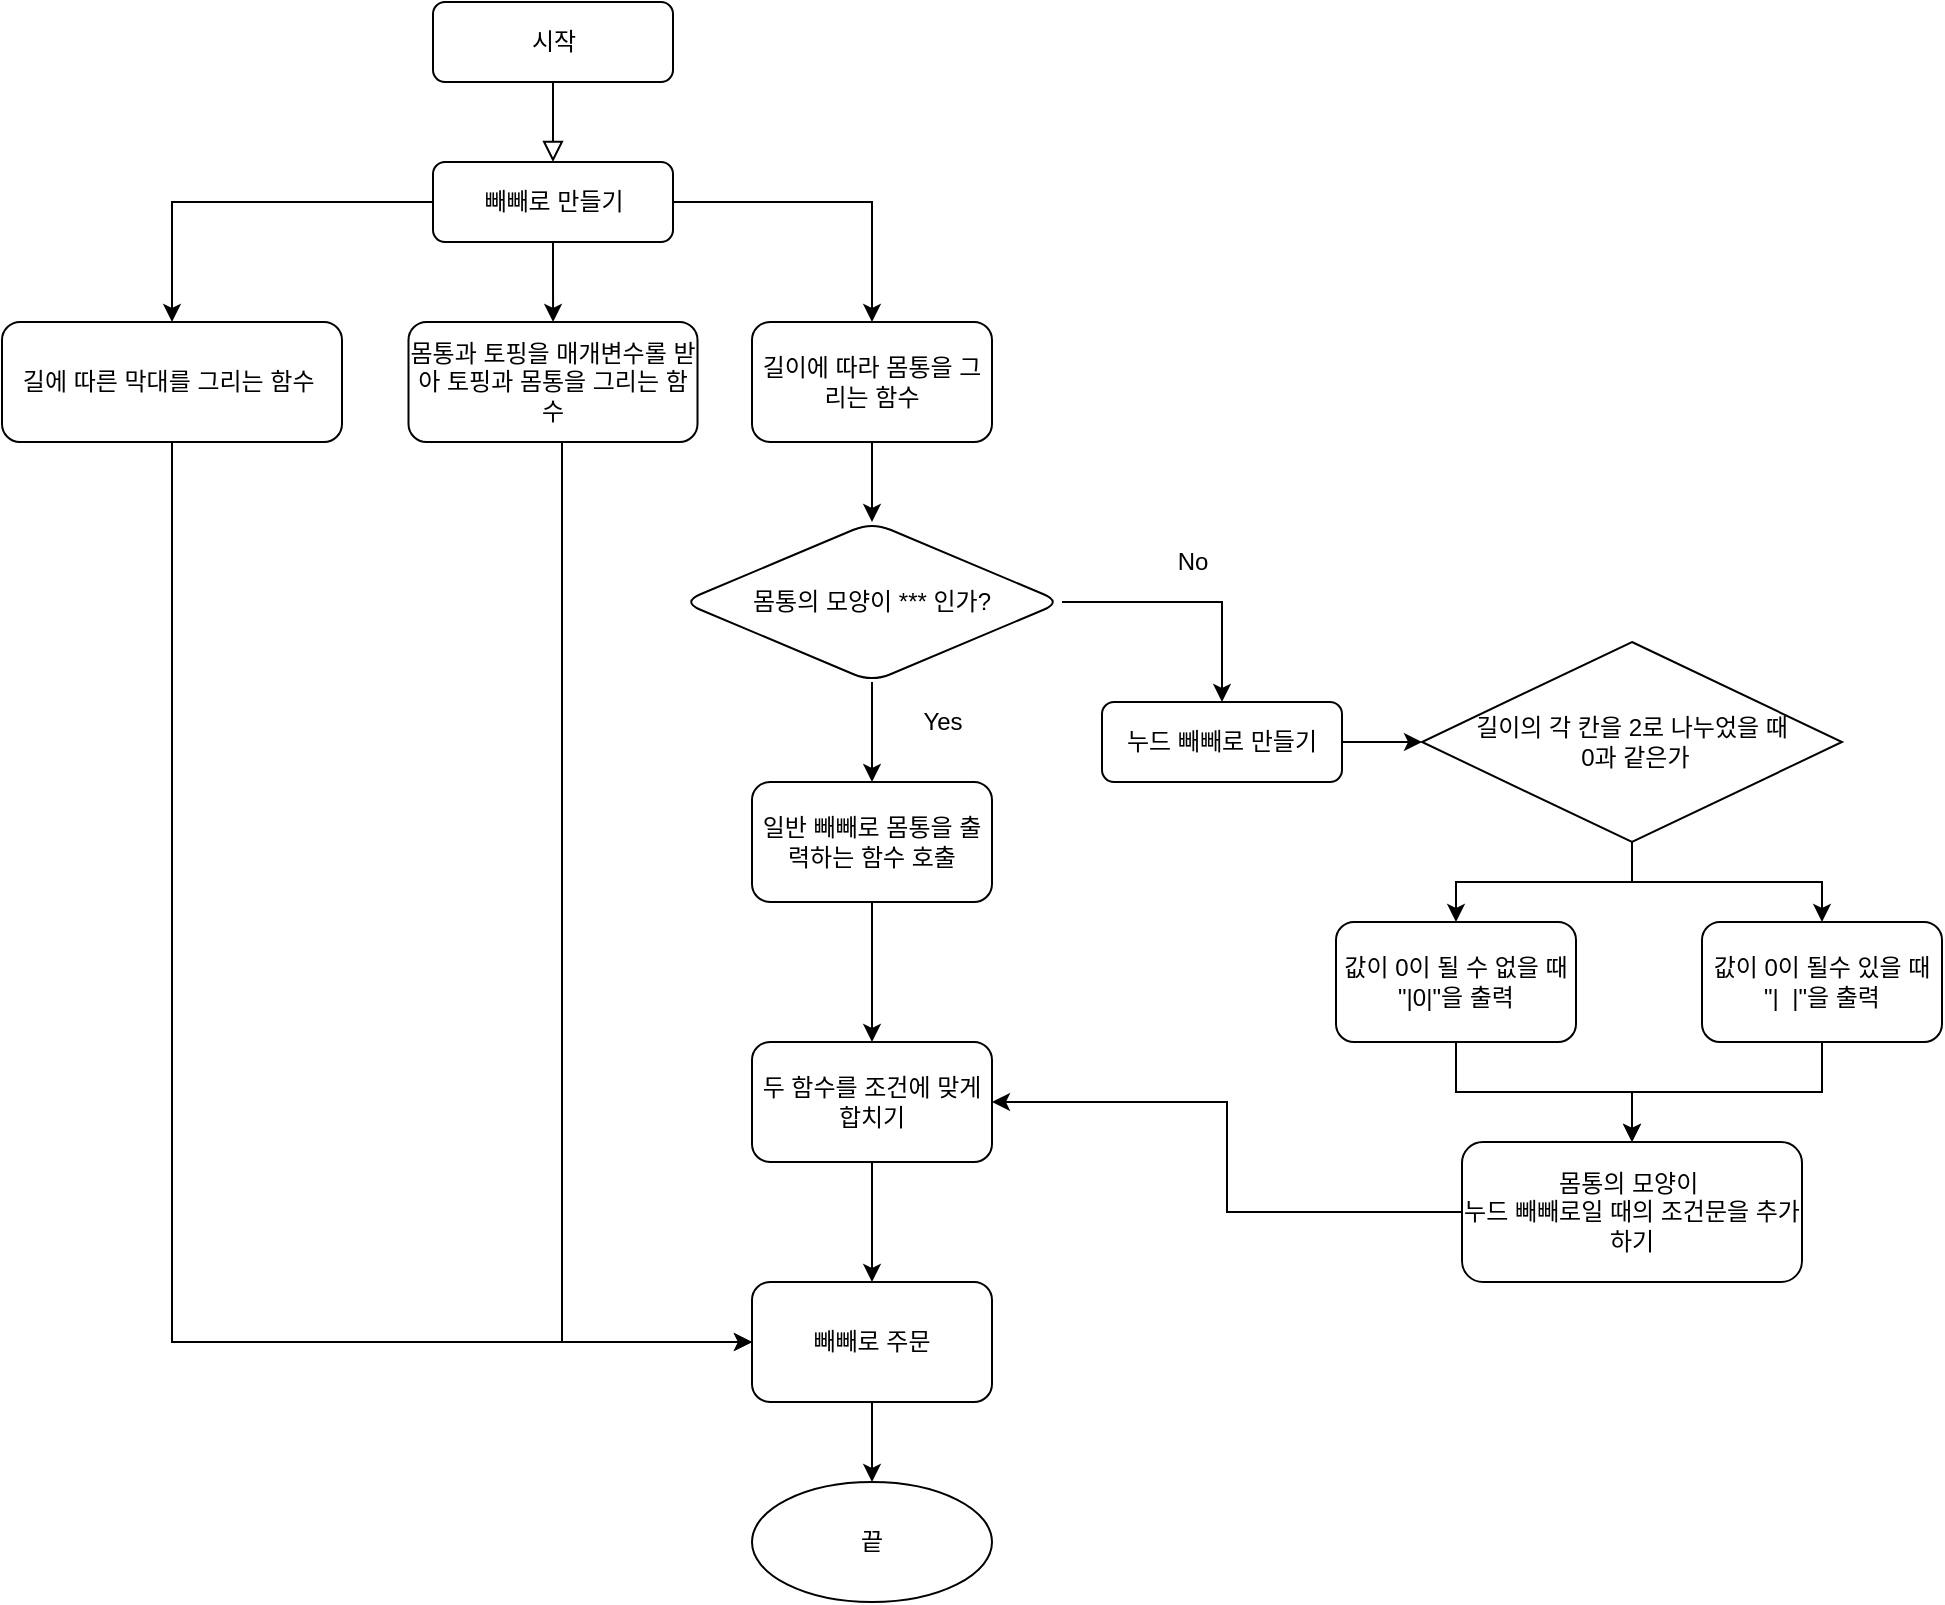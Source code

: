 <mxfile version="16.5.1" type="device"><diagram id="C5RBs43oDa-KdzZeNtuy" name="Page-1"><mxGraphModel dx="1106" dy="876" grid="1" gridSize="10" guides="1" tooltips="1" connect="1" arrows="1" fold="1" page="1" pageScale="1" pageWidth="827" pageHeight="1169" math="0" shadow="0"><root><mxCell id="WIyWlLk6GJQsqaUBKTNV-0"/><mxCell id="WIyWlLk6GJQsqaUBKTNV-1" parent="WIyWlLk6GJQsqaUBKTNV-0"/><mxCell id="WIyWlLk6GJQsqaUBKTNV-2" value="" style="rounded=0;html=1;jettySize=auto;orthogonalLoop=1;fontSize=11;endArrow=block;endFill=0;endSize=8;strokeWidth=1;shadow=0;labelBackgroundColor=none;edgeStyle=orthogonalEdgeStyle;" parent="WIyWlLk6GJQsqaUBKTNV-1" source="WIyWlLk6GJQsqaUBKTNV-3" edge="1"><mxGeometry relative="1" as="geometry"><mxPoint x="315.5" y="90" as="targetPoint"/></mxGeometry></mxCell><mxCell id="WIyWlLk6GJQsqaUBKTNV-3" value="시작" style="rounded=1;whiteSpace=wrap;html=1;fontSize=12;glass=0;strokeWidth=1;shadow=0;" parent="WIyWlLk6GJQsqaUBKTNV-1" vertex="1"><mxGeometry x="255.5" y="10" width="120" height="40" as="geometry"/></mxCell><mxCell id="UNLHnxVh6G59XDCNV8NI-6" value="" style="edgeStyle=orthogonalEdgeStyle;rounded=0;orthogonalLoop=1;jettySize=auto;html=1;" parent="WIyWlLk6GJQsqaUBKTNV-1" source="WIyWlLk6GJQsqaUBKTNV-11" target="UNLHnxVh6G59XDCNV8NI-5" edge="1"><mxGeometry relative="1" as="geometry"/></mxCell><mxCell id="UNLHnxVh6G59XDCNV8NI-8" value="" style="edgeStyle=orthogonalEdgeStyle;rounded=0;orthogonalLoop=1;jettySize=auto;html=1;" parent="WIyWlLk6GJQsqaUBKTNV-1" source="WIyWlLk6GJQsqaUBKTNV-11" target="UNLHnxVh6G59XDCNV8NI-7" edge="1"><mxGeometry relative="1" as="geometry"/></mxCell><mxCell id="m1CrH3J83ZfTcGUp0ujy-0" value="" style="edgeStyle=orthogonalEdgeStyle;rounded=0;orthogonalLoop=1;jettySize=auto;html=1;" edge="1" parent="WIyWlLk6GJQsqaUBKTNV-1" source="WIyWlLk6GJQsqaUBKTNV-11" target="UNLHnxVh6G59XDCNV8NI-4"><mxGeometry relative="1" as="geometry"/></mxCell><mxCell id="WIyWlLk6GJQsqaUBKTNV-11" value="빼빼로 만들기" style="rounded=1;whiteSpace=wrap;html=1;fontSize=12;glass=0;strokeWidth=1;shadow=0;" parent="WIyWlLk6GJQsqaUBKTNV-1" vertex="1"><mxGeometry x="255.5" y="90" width="120" height="40" as="geometry"/></mxCell><mxCell id="UNLHnxVh6G59XDCNV8NI-13" value="" style="edgeStyle=orthogonalEdgeStyle;rounded=0;orthogonalLoop=1;jettySize=auto;html=1;" parent="WIyWlLk6GJQsqaUBKTNV-1" source="WIyWlLk6GJQsqaUBKTNV-12" target="UNLHnxVh6G59XDCNV8NI-12" edge="1"><mxGeometry relative="1" as="geometry"/></mxCell><mxCell id="WIyWlLk6GJQsqaUBKTNV-12" value="누드 빼빼로 만들기" style="rounded=1;whiteSpace=wrap;html=1;fontSize=12;glass=0;strokeWidth=1;shadow=0;" parent="WIyWlLk6GJQsqaUBKTNV-1" vertex="1"><mxGeometry x="590" y="360" width="120" height="40" as="geometry"/></mxCell><mxCell id="Kduwp4uJEanLaUsDh7Kv-0" style="edgeStyle=orthogonalEdgeStyle;rounded=0;orthogonalLoop=1;jettySize=auto;html=1;entryX=0;entryY=0.5;entryDx=0;entryDy=0;" parent="WIyWlLk6GJQsqaUBKTNV-1" source="UNLHnxVh6G59XDCNV8NI-4" target="UNLHnxVh6G59XDCNV8NI-60" edge="1"><mxGeometry relative="1" as="geometry"><Array as="points"><mxPoint x="320" y="680"/></Array></mxGeometry></mxCell><mxCell id="UNLHnxVh6G59XDCNV8NI-4" value="몸통과 토핑을 매개변수롤 받아 토핑과 몸통을 그리는 함수" style="rounded=1;whiteSpace=wrap;html=1;" parent="WIyWlLk6GJQsqaUBKTNV-1" vertex="1"><mxGeometry x="243.25" y="170" width="144.5" height="60" as="geometry"/></mxCell><mxCell id="UNLHnxVh6G59XDCNV8NI-69" style="edgeStyle=orthogonalEdgeStyle;rounded=0;orthogonalLoop=1;jettySize=auto;html=1;entryX=0;entryY=0.5;entryDx=0;entryDy=0;" parent="WIyWlLk6GJQsqaUBKTNV-1" source="UNLHnxVh6G59XDCNV8NI-5" target="UNLHnxVh6G59XDCNV8NI-60" edge="1"><mxGeometry relative="1" as="geometry"><Array as="points"><mxPoint x="125" y="680"/></Array></mxGeometry></mxCell><mxCell id="UNLHnxVh6G59XDCNV8NI-5" value="길에 따른 막대를 그리는 함수&amp;nbsp;" style="whiteSpace=wrap;html=1;rounded=1;glass=0;strokeWidth=1;shadow=0;" parent="WIyWlLk6GJQsqaUBKTNV-1" vertex="1"><mxGeometry x="40" y="170" width="170" height="60" as="geometry"/></mxCell><mxCell id="UNLHnxVh6G59XDCNV8NI-35" value="" style="edgeStyle=orthogonalEdgeStyle;rounded=0;orthogonalLoop=1;jettySize=auto;html=1;" parent="WIyWlLk6GJQsqaUBKTNV-1" source="UNLHnxVh6G59XDCNV8NI-7" target="UNLHnxVh6G59XDCNV8NI-34" edge="1"><mxGeometry relative="1" as="geometry"/></mxCell><mxCell id="UNLHnxVh6G59XDCNV8NI-7" value="길이에 따라 몸통을 그리는 함수" style="whiteSpace=wrap;html=1;rounded=1;glass=0;strokeWidth=1;shadow=0;" parent="WIyWlLk6GJQsqaUBKTNV-1" vertex="1"><mxGeometry x="415" y="170" width="120" height="60" as="geometry"/></mxCell><mxCell id="Kduwp4uJEanLaUsDh7Kv-4" value="" style="edgeStyle=orthogonalEdgeStyle;rounded=0;orthogonalLoop=1;jettySize=auto;html=1;" parent="WIyWlLk6GJQsqaUBKTNV-1" source="UNLHnxVh6G59XDCNV8NI-12" target="UNLHnxVh6G59XDCNV8NI-14" edge="1"><mxGeometry relative="1" as="geometry"/></mxCell><mxCell id="Kduwp4uJEanLaUsDh7Kv-5" style="edgeStyle=orthogonalEdgeStyle;rounded=0;orthogonalLoop=1;jettySize=auto;html=1;entryX=0.5;entryY=0;entryDx=0;entryDy=0;" parent="WIyWlLk6GJQsqaUBKTNV-1" source="UNLHnxVh6G59XDCNV8NI-12" target="UNLHnxVh6G59XDCNV8NI-20" edge="1"><mxGeometry relative="1" as="geometry"/></mxCell><mxCell id="UNLHnxVh6G59XDCNV8NI-12" value="길이의 각 칸을 2로 나누었을 때&lt;br&gt;&amp;nbsp;0과 같은가" style="rhombus;whiteSpace=wrap;html=1;" parent="WIyWlLk6GJQsqaUBKTNV-1" vertex="1"><mxGeometry x="750" y="330" width="210" height="100" as="geometry"/></mxCell><mxCell id="Kduwp4uJEanLaUsDh7Kv-7" value="" style="edgeStyle=orthogonalEdgeStyle;rounded=0;orthogonalLoop=1;jettySize=auto;html=1;" parent="WIyWlLk6GJQsqaUBKTNV-1" source="UNLHnxVh6G59XDCNV8NI-20" target="UNLHnxVh6G59XDCNV8NI-39" edge="1"><mxGeometry relative="1" as="geometry"/></mxCell><mxCell id="UNLHnxVh6G59XDCNV8NI-20" value="값이 0이 될수 있을 때&lt;br&gt;&quot;|&amp;nbsp; |&quot;을 출력" style="rounded=1;whiteSpace=wrap;html=1;" parent="WIyWlLk6GJQsqaUBKTNV-1" vertex="1"><mxGeometry x="890" y="470" width="120" height="60" as="geometry"/></mxCell><mxCell id="UNLHnxVh6G59XDCNV8NI-49" value="" style="edgeStyle=orthogonalEdgeStyle;rounded=0;orthogonalLoop=1;jettySize=auto;html=1;" parent="WIyWlLk6GJQsqaUBKTNV-1" source="UNLHnxVh6G59XDCNV8NI-34" target="UNLHnxVh6G59XDCNV8NI-48" edge="1"><mxGeometry relative="1" as="geometry"/></mxCell><mxCell id="Kduwp4uJEanLaUsDh7Kv-2" value="" style="edgeStyle=orthogonalEdgeStyle;rounded=0;orthogonalLoop=1;jettySize=auto;html=1;" parent="WIyWlLk6GJQsqaUBKTNV-1" source="UNLHnxVh6G59XDCNV8NI-34" target="WIyWlLk6GJQsqaUBKTNV-12" edge="1"><mxGeometry relative="1" as="geometry"/></mxCell><mxCell id="UNLHnxVh6G59XDCNV8NI-34" value="몸통의 모양이 *** 인가?" style="rhombus;whiteSpace=wrap;html=1;rounded=1;glass=0;strokeWidth=1;shadow=0;" parent="WIyWlLk6GJQsqaUBKTNV-1" vertex="1"><mxGeometry x="380" y="270" width="190" height="80" as="geometry"/></mxCell><mxCell id="UNLHnxVh6G59XDCNV8NI-59" value="" style="edgeStyle=orthogonalEdgeStyle;rounded=0;orthogonalLoop=1;jettySize=auto;html=1;entryX=1;entryY=0.5;entryDx=0;entryDy=0;" parent="WIyWlLk6GJQsqaUBKTNV-1" source="UNLHnxVh6G59XDCNV8NI-39" target="UNLHnxVh6G59XDCNV8NI-53" edge="1"><mxGeometry relative="1" as="geometry"/></mxCell><mxCell id="UNLHnxVh6G59XDCNV8NI-39" value="몸통의 모양이&amp;nbsp;&lt;br&gt;누드 빼빼로일 때의 조건문을 추가하기" style="whiteSpace=wrap;html=1;rounded=1;glass=0;strokeWidth=1;shadow=0;" parent="WIyWlLk6GJQsqaUBKTNV-1" vertex="1"><mxGeometry x="770" y="580" width="170" height="70" as="geometry"/></mxCell><mxCell id="Kduwp4uJEanLaUsDh7Kv-6" value="" style="edgeStyle=orthogonalEdgeStyle;rounded=0;orthogonalLoop=1;jettySize=auto;html=1;" parent="WIyWlLk6GJQsqaUBKTNV-1" source="UNLHnxVh6G59XDCNV8NI-14" target="UNLHnxVh6G59XDCNV8NI-39" edge="1"><mxGeometry relative="1" as="geometry"/></mxCell><mxCell id="UNLHnxVh6G59XDCNV8NI-14" value="값이 0이 될 수 없을 때&lt;br&gt;&quot;|0|&quot;을 출력" style="rounded=1;whiteSpace=wrap;html=1;" parent="WIyWlLk6GJQsqaUBKTNV-1" vertex="1"><mxGeometry x="707" y="470" width="120" height="60" as="geometry"/></mxCell><mxCell id="UNLHnxVh6G59XDCNV8NI-54" value="" style="edgeStyle=orthogonalEdgeStyle;rounded=0;orthogonalLoop=1;jettySize=auto;html=1;" parent="WIyWlLk6GJQsqaUBKTNV-1" source="UNLHnxVh6G59XDCNV8NI-48" target="UNLHnxVh6G59XDCNV8NI-53" edge="1"><mxGeometry relative="1" as="geometry"/></mxCell><mxCell id="UNLHnxVh6G59XDCNV8NI-48" value="일반 빼빼로 몸통을 출력하는 함수 호출" style="whiteSpace=wrap;html=1;rounded=1;glass=0;strokeWidth=1;shadow=0;" parent="WIyWlLk6GJQsqaUBKTNV-1" vertex="1"><mxGeometry x="415" y="400" width="120" height="60" as="geometry"/></mxCell><mxCell id="UNLHnxVh6G59XDCNV8NI-50" value="Yes" style="text;html=1;align=center;verticalAlign=middle;resizable=0;points=[];autosize=1;strokeColor=none;fillColor=none;" parent="WIyWlLk6GJQsqaUBKTNV-1" vertex="1"><mxGeometry x="490" y="360" width="40" height="20" as="geometry"/></mxCell><mxCell id="UNLHnxVh6G59XDCNV8NI-68" value="" style="edgeStyle=orthogonalEdgeStyle;rounded=0;orthogonalLoop=1;jettySize=auto;html=1;" parent="WIyWlLk6GJQsqaUBKTNV-1" source="UNLHnxVh6G59XDCNV8NI-53" target="UNLHnxVh6G59XDCNV8NI-60" edge="1"><mxGeometry relative="1" as="geometry"/></mxCell><mxCell id="UNLHnxVh6G59XDCNV8NI-53" value="두 함수를 조건에 맞게 합치기" style="whiteSpace=wrap;html=1;rounded=1;glass=0;strokeWidth=1;shadow=0;" parent="WIyWlLk6GJQsqaUBKTNV-1" vertex="1"><mxGeometry x="415" y="530" width="120" height="60" as="geometry"/></mxCell><mxCell id="UNLHnxVh6G59XDCNV8NI-67" value="" style="edgeStyle=orthogonalEdgeStyle;rounded=0;orthogonalLoop=1;jettySize=auto;html=1;" parent="WIyWlLk6GJQsqaUBKTNV-1" source="UNLHnxVh6G59XDCNV8NI-60" target="UNLHnxVh6G59XDCNV8NI-66" edge="1"><mxGeometry relative="1" as="geometry"/></mxCell><mxCell id="UNLHnxVh6G59XDCNV8NI-60" value="빼빼로 주문" style="whiteSpace=wrap;html=1;rounded=1;glass=0;strokeWidth=1;shadow=0;" parent="WIyWlLk6GJQsqaUBKTNV-1" vertex="1"><mxGeometry x="415" y="650" width="120" height="60" as="geometry"/></mxCell><mxCell id="UNLHnxVh6G59XDCNV8NI-66" value="끝" style="ellipse;whiteSpace=wrap;html=1;rounded=1;glass=0;strokeWidth=1;shadow=0;" parent="WIyWlLk6GJQsqaUBKTNV-1" vertex="1"><mxGeometry x="415" y="750" width="120" height="60" as="geometry"/></mxCell><mxCell id="Kduwp4uJEanLaUsDh7Kv-3" value="No" style="text;html=1;align=center;verticalAlign=middle;resizable=0;points=[];autosize=1;strokeColor=none;fillColor=none;" parent="WIyWlLk6GJQsqaUBKTNV-1" vertex="1"><mxGeometry x="620" y="280" width="30" height="20" as="geometry"/></mxCell></root></mxGraphModel></diagram></mxfile>